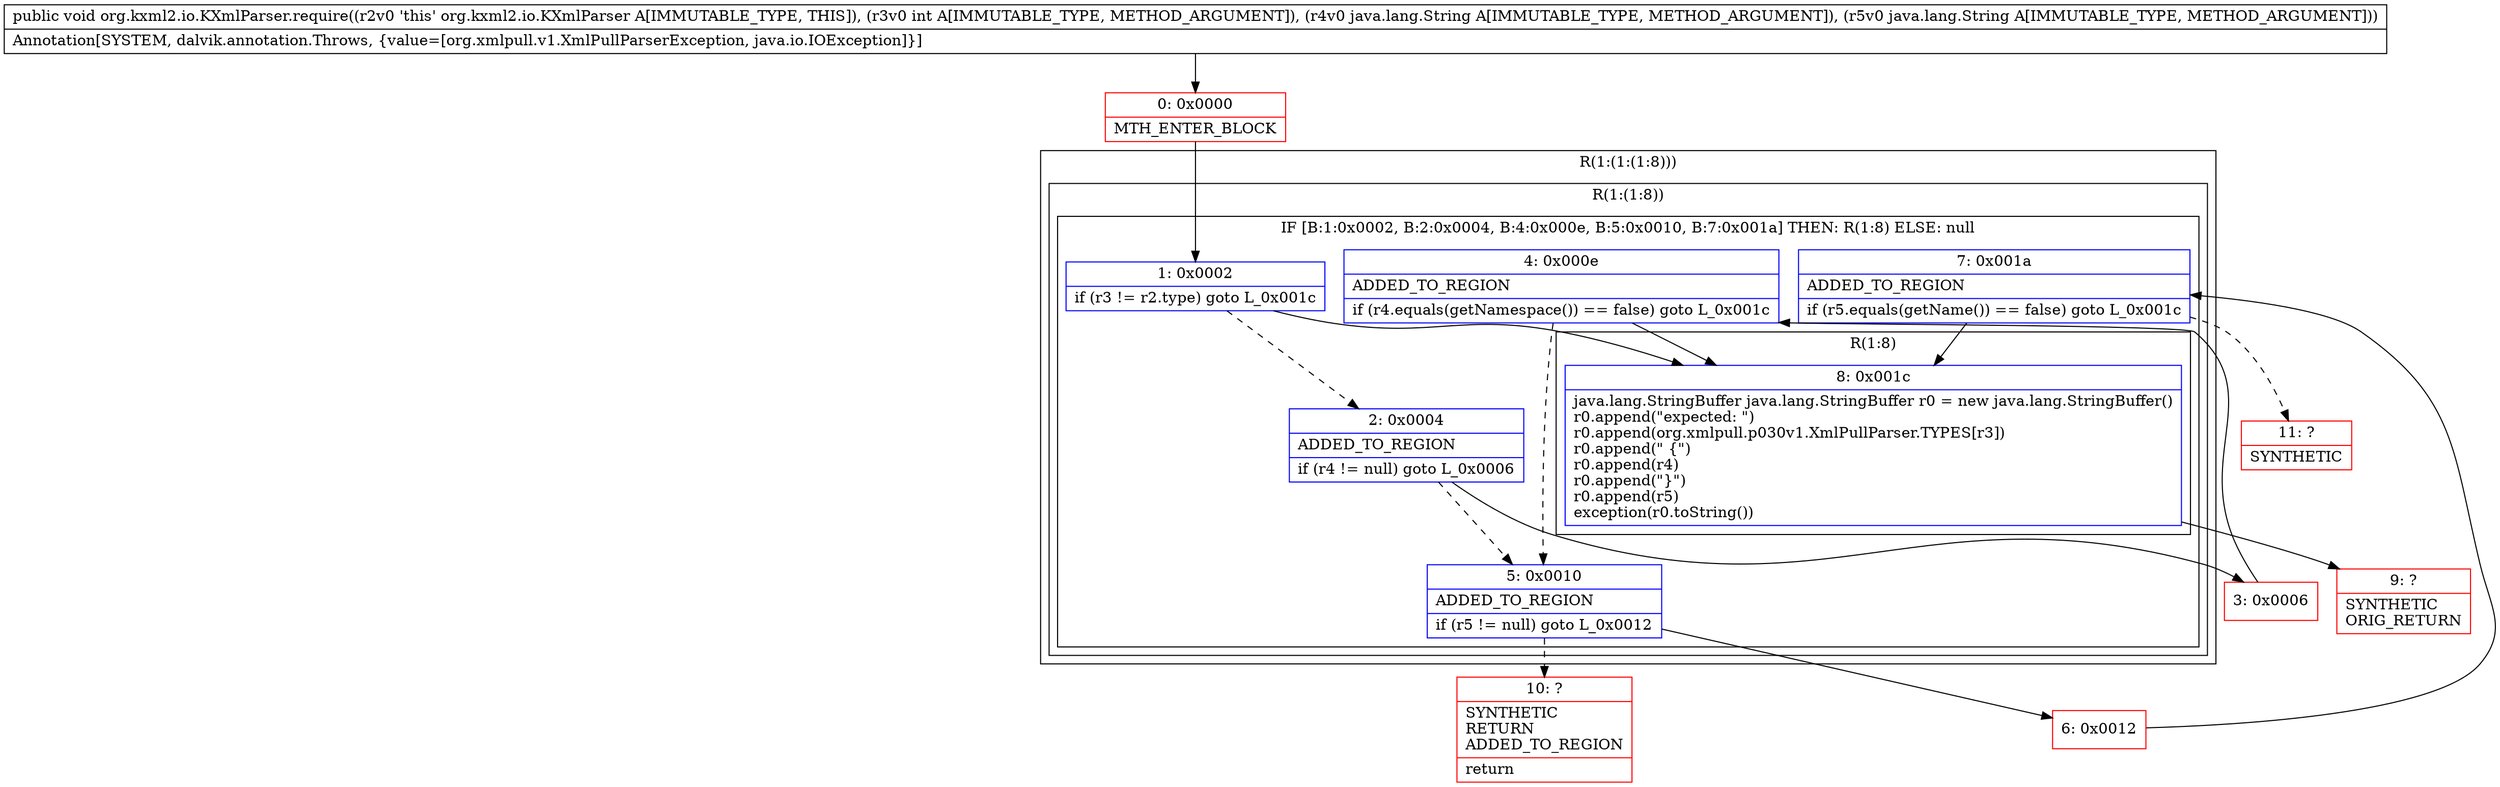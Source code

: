 digraph "CFG fororg.kxml2.io.KXmlParser.require(ILjava\/lang\/String;Ljava\/lang\/String;)V" {
subgraph cluster_Region_1946588761 {
label = "R(1:(1:(1:8)))";
node [shape=record,color=blue];
subgraph cluster_Region_489876269 {
label = "R(1:(1:8))";
node [shape=record,color=blue];
subgraph cluster_IfRegion_1568057931 {
label = "IF [B:1:0x0002, B:2:0x0004, B:4:0x000e, B:5:0x0010, B:7:0x001a] THEN: R(1:8) ELSE: null";
node [shape=record,color=blue];
Node_1 [shape=record,label="{1\:\ 0x0002|if (r3 != r2.type) goto L_0x001c\l}"];
Node_2 [shape=record,label="{2\:\ 0x0004|ADDED_TO_REGION\l|if (r4 != null) goto L_0x0006\l}"];
Node_4 [shape=record,label="{4\:\ 0x000e|ADDED_TO_REGION\l|if (r4.equals(getNamespace()) == false) goto L_0x001c\l}"];
Node_5 [shape=record,label="{5\:\ 0x0010|ADDED_TO_REGION\l|if (r5 != null) goto L_0x0012\l}"];
Node_7 [shape=record,label="{7\:\ 0x001a|ADDED_TO_REGION\l|if (r5.equals(getName()) == false) goto L_0x001c\l}"];
subgraph cluster_Region_1305033154 {
label = "R(1:8)";
node [shape=record,color=blue];
Node_8 [shape=record,label="{8\:\ 0x001c|java.lang.StringBuffer java.lang.StringBuffer r0 = new java.lang.StringBuffer()\lr0.append(\"expected: \")\lr0.append(org.xmlpull.p030v1.XmlPullParser.TYPES[r3])\lr0.append(\" \{\")\lr0.append(r4)\lr0.append(\"\}\")\lr0.append(r5)\lexception(r0.toString())\l}"];
}
}
}
}
Node_0 [shape=record,color=red,label="{0\:\ 0x0000|MTH_ENTER_BLOCK\l}"];
Node_3 [shape=record,color=red,label="{3\:\ 0x0006}"];
Node_6 [shape=record,color=red,label="{6\:\ 0x0012}"];
Node_9 [shape=record,color=red,label="{9\:\ ?|SYNTHETIC\lORIG_RETURN\l}"];
Node_10 [shape=record,color=red,label="{10\:\ ?|SYNTHETIC\lRETURN\lADDED_TO_REGION\l|return\l}"];
Node_11 [shape=record,color=red,label="{11\:\ ?|SYNTHETIC\l}"];
MethodNode[shape=record,label="{public void org.kxml2.io.KXmlParser.require((r2v0 'this' org.kxml2.io.KXmlParser A[IMMUTABLE_TYPE, THIS]), (r3v0 int A[IMMUTABLE_TYPE, METHOD_ARGUMENT]), (r4v0 java.lang.String A[IMMUTABLE_TYPE, METHOD_ARGUMENT]), (r5v0 java.lang.String A[IMMUTABLE_TYPE, METHOD_ARGUMENT]))  | Annotation[SYSTEM, dalvik.annotation.Throws, \{value=[org.xmlpull.v1.XmlPullParserException, java.io.IOException]\}]\l}"];
MethodNode -> Node_0;
Node_1 -> Node_2[style=dashed];
Node_1 -> Node_8;
Node_2 -> Node_3;
Node_2 -> Node_5[style=dashed];
Node_4 -> Node_5[style=dashed];
Node_4 -> Node_8;
Node_5 -> Node_6;
Node_5 -> Node_10[style=dashed];
Node_7 -> Node_8;
Node_7 -> Node_11[style=dashed];
Node_8 -> Node_9;
Node_0 -> Node_1;
Node_3 -> Node_4;
Node_6 -> Node_7;
}

